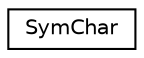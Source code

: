 digraph "Graphical Class Hierarchy"
{
 // LATEX_PDF_SIZE
  edge [fontname="Helvetica",fontsize="10",labelfontname="Helvetica",labelfontsize="10"];
  node [fontname="Helvetica",fontsize="10",shape=record];
  rankdir="LR";
  Node0 [label="SymChar",height=0.2,width=0.4,color="black", fillcolor="white", style="filled",URL="$classSymChar.html",tooltip=" "];
}
